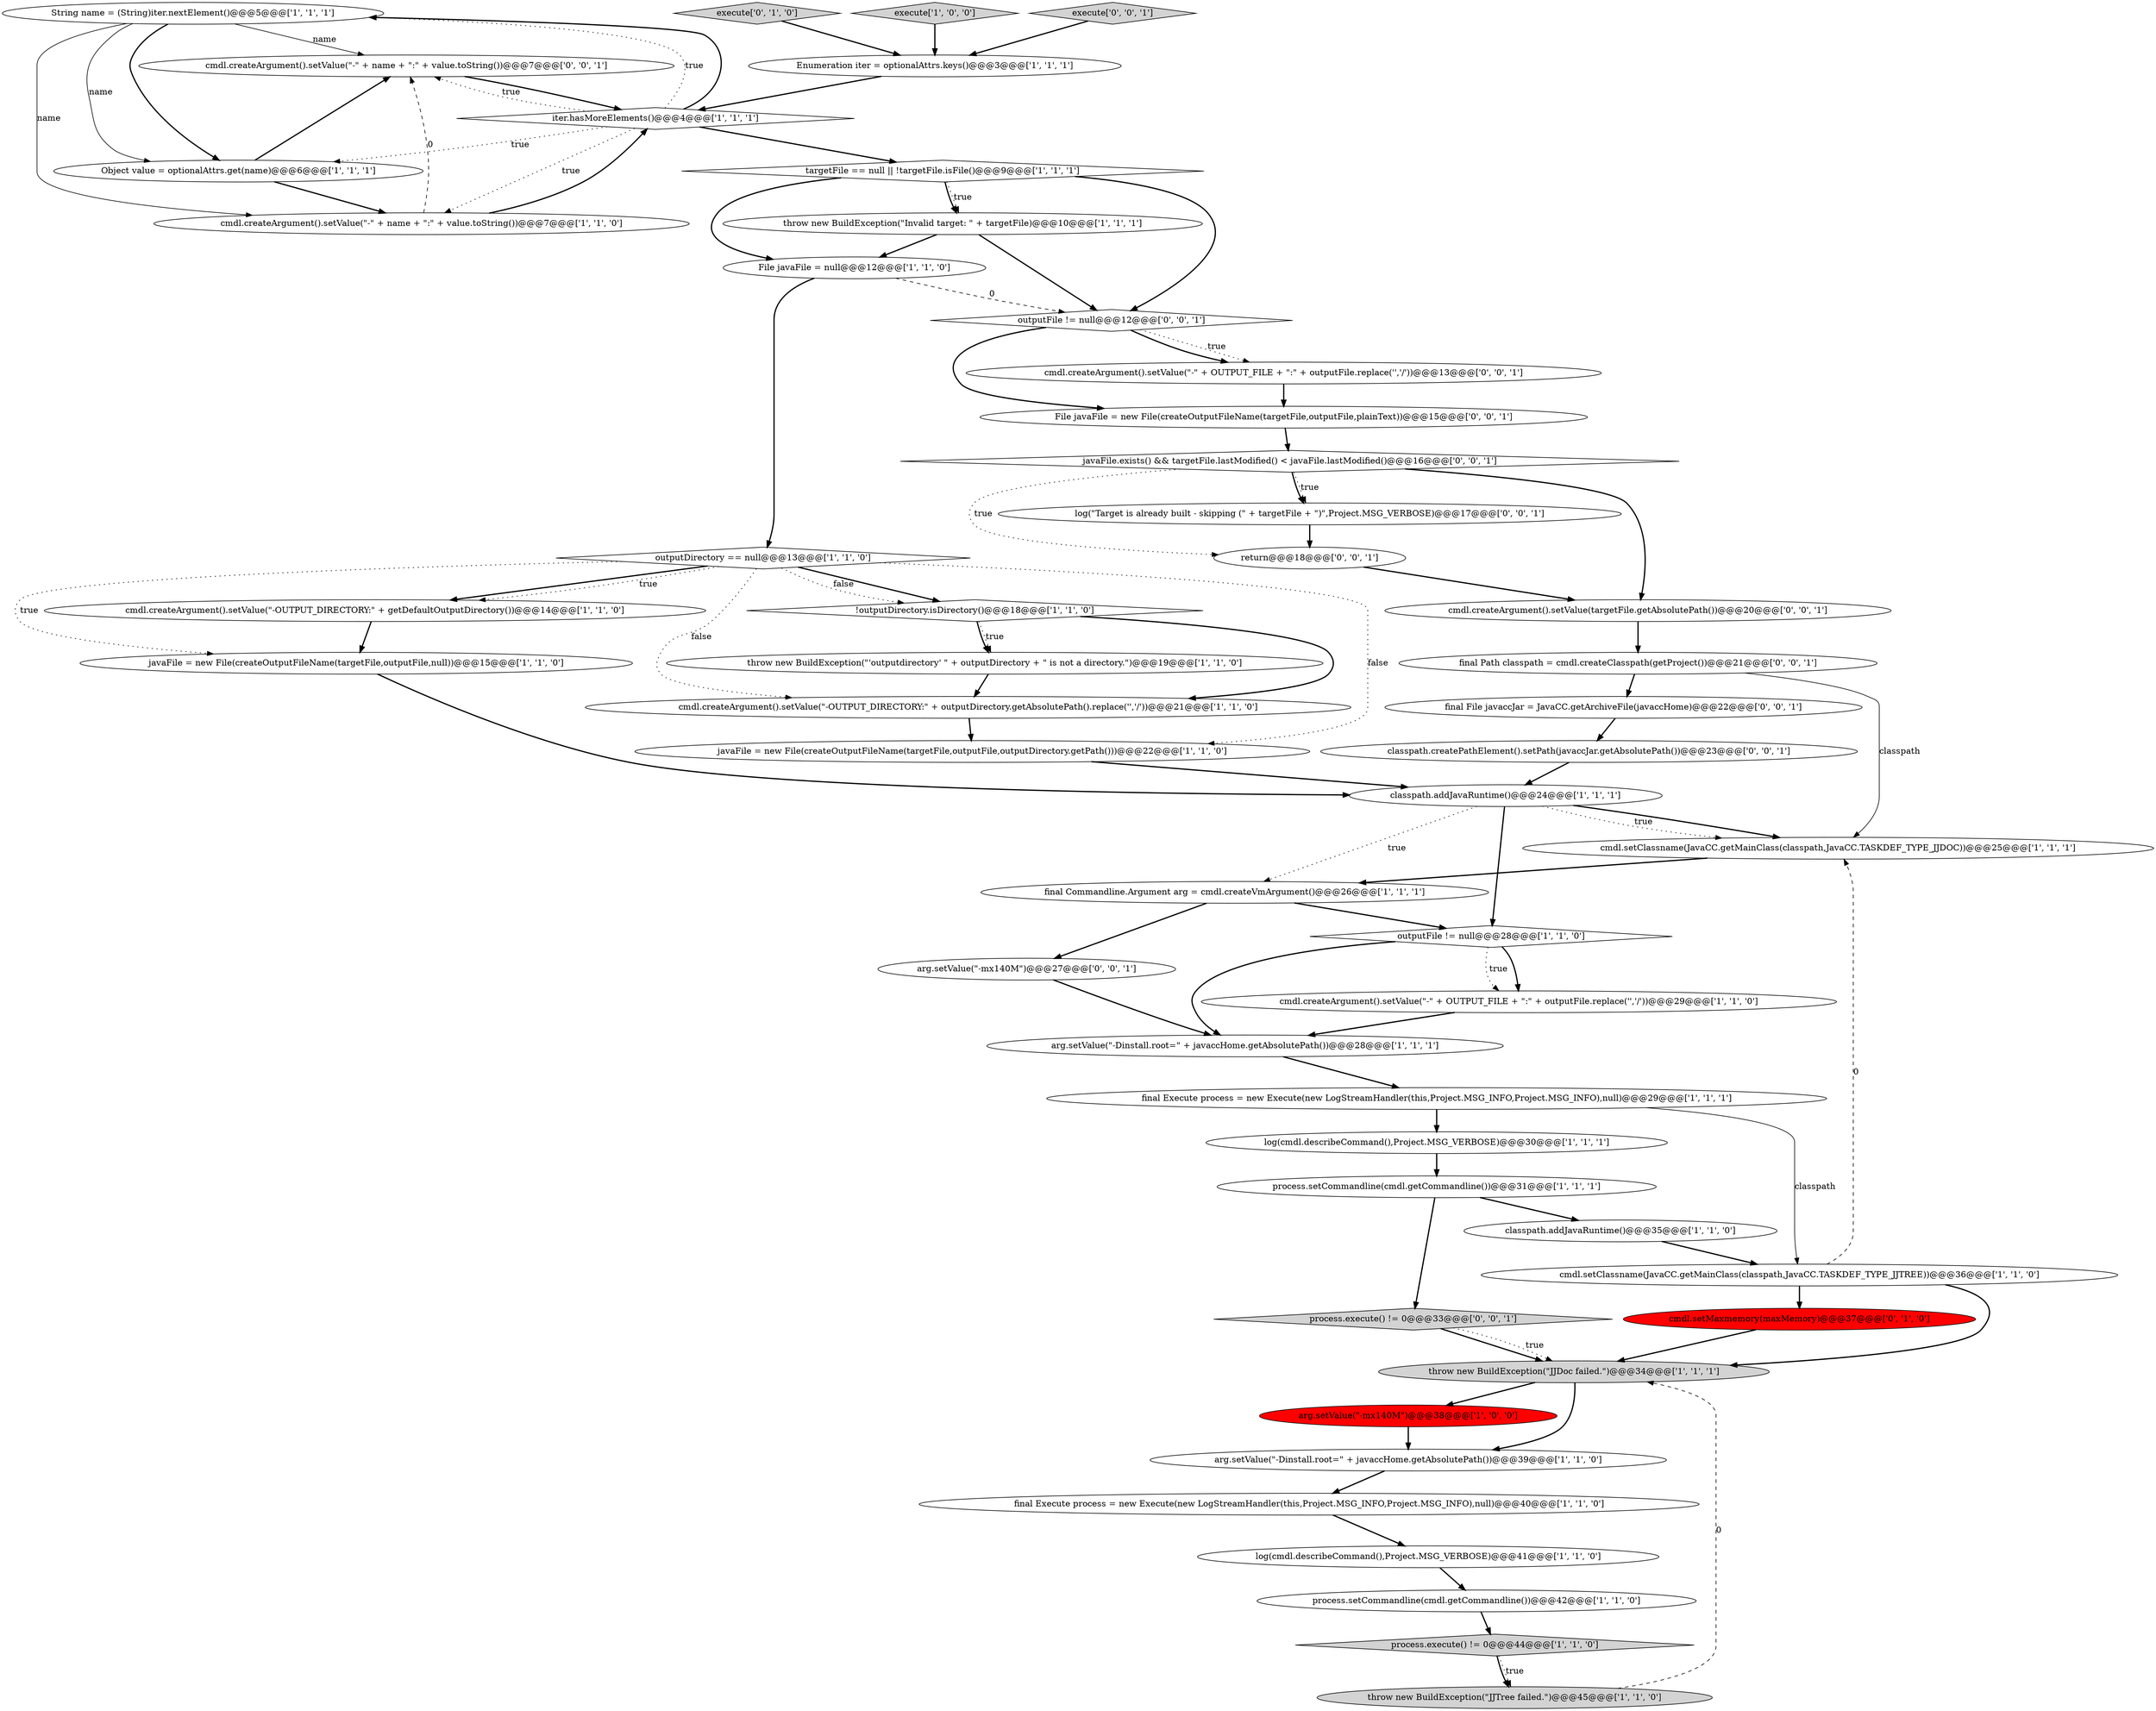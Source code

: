 digraph {
34 [style = filled, label = "String name = (String)iter.nextElement()@@@5@@@['1', '1', '1']", fillcolor = white, shape = ellipse image = "AAA0AAABBB1BBB"];
8 [style = filled, label = "arg.setValue(\"-mx140M\")@@@38@@@['1', '0', '0']", fillcolor = red, shape = ellipse image = "AAA1AAABBB1BBB"];
20 [style = filled, label = "throw new BuildException(\"'outputdirectory' \" + outputDirectory + \" is not a directory.\")@@@19@@@['1', '1', '0']", fillcolor = white, shape = ellipse image = "AAA0AAABBB1BBB"];
14 [style = filled, label = "!outputDirectory.isDirectory()@@@18@@@['1', '1', '0']", fillcolor = white, shape = diamond image = "AAA0AAABBB1BBB"];
39 [style = filled, label = "File javaFile = new File(createOutputFileName(targetFile,outputFile,plainText))@@@15@@@['0', '0', '1']", fillcolor = white, shape = ellipse image = "AAA0AAABBB3BBB"];
49 [style = filled, label = "process.execute() != 0@@@33@@@['0', '0', '1']", fillcolor = lightgray, shape = diamond image = "AAA0AAABBB3BBB"];
50 [style = filled, label = "cmdl.createArgument().setValue(\"-\" + name + \":\" + value.toString())@@@7@@@['0', '0', '1']", fillcolor = white, shape = ellipse image = "AAA0AAABBB3BBB"];
31 [style = filled, label = "process.setCommandline(cmdl.getCommandline())@@@31@@@['1', '1', '1']", fillcolor = white, shape = ellipse image = "AAA0AAABBB1BBB"];
9 [style = filled, label = "arg.setValue(\"-Dinstall.root=\" + javaccHome.getAbsolutePath())@@@39@@@['1', '1', '0']", fillcolor = white, shape = ellipse image = "AAA0AAABBB1BBB"];
3 [style = filled, label = "log(cmdl.describeCommand(),Project.MSG_VERBOSE)@@@30@@@['1', '1', '1']", fillcolor = white, shape = ellipse image = "AAA0AAABBB1BBB"];
29 [style = filled, label = "File javaFile = null@@@12@@@['1', '1', '0']", fillcolor = white, shape = ellipse image = "AAA0AAABBB1BBB"];
48 [style = filled, label = "arg.setValue(\"-mx140M\")@@@27@@@['0', '0', '1']", fillcolor = white, shape = ellipse image = "AAA0AAABBB3BBB"];
23 [style = filled, label = "final Execute process = new Execute(new LogStreamHandler(this,Project.MSG_INFO,Project.MSG_INFO),null)@@@40@@@['1', '1', '0']", fillcolor = white, shape = ellipse image = "AAA0AAABBB1BBB"];
43 [style = filled, label = "return@@@18@@@['0', '0', '1']", fillcolor = white, shape = ellipse image = "AAA0AAABBB3BBB"];
21 [style = filled, label = "cmdl.createArgument().setValue(\"-\" + OUTPUT_FILE + \":\" + outputFile.replace('\','/'))@@@29@@@['1', '1', '0']", fillcolor = white, shape = ellipse image = "AAA0AAABBB1BBB"];
5 [style = filled, label = "iter.hasMoreElements()@@@4@@@['1', '1', '1']", fillcolor = white, shape = diamond image = "AAA0AAABBB1BBB"];
27 [style = filled, label = "execute['1', '0', '0']", fillcolor = lightgray, shape = diamond image = "AAA0AAABBB1BBB"];
30 [style = filled, label = "outputFile != null@@@28@@@['1', '1', '0']", fillcolor = white, shape = diamond image = "AAA0AAABBB1BBB"];
40 [style = filled, label = "outputFile != null@@@12@@@['0', '0', '1']", fillcolor = white, shape = diamond image = "AAA0AAABBB3BBB"];
6 [style = filled, label = "Object value = optionalAttrs.get(name)@@@6@@@['1', '1', '1']", fillcolor = white, shape = ellipse image = "AAA0AAABBB1BBB"];
17 [style = filled, label = "cmdl.createArgument().setValue(\"-OUTPUT_DIRECTORY:\" + outputDirectory.getAbsolutePath().replace('\','/'))@@@21@@@['1', '1', '0']", fillcolor = white, shape = ellipse image = "AAA0AAABBB1BBB"];
35 [style = filled, label = "cmdl.setMaxmemory(maxMemory)@@@37@@@['0', '1', '0']", fillcolor = red, shape = ellipse image = "AAA1AAABBB2BBB"];
33 [style = filled, label = "cmdl.createArgument().setValue(\"-\" + name + \":\" + value.toString())@@@7@@@['1', '1', '0']", fillcolor = white, shape = ellipse image = "AAA0AAABBB1BBB"];
26 [style = filled, label = "process.setCommandline(cmdl.getCommandline())@@@42@@@['1', '1', '0']", fillcolor = white, shape = ellipse image = "AAA0AAABBB1BBB"];
41 [style = filled, label = "log(\"Target is already built - skipping (\" + targetFile + \")\",Project.MSG_VERBOSE)@@@17@@@['0', '0', '1']", fillcolor = white, shape = ellipse image = "AAA0AAABBB3BBB"];
4 [style = filled, label = "throw new BuildException(\"JJDoc failed.\")@@@34@@@['1', '1', '1']", fillcolor = lightgray, shape = ellipse image = "AAA0AAABBB1BBB"];
37 [style = filled, label = "cmdl.createArgument().setValue(\"-\" + OUTPUT_FILE + \":\" + outputFile.replace('\','/'))@@@13@@@['0', '0', '1']", fillcolor = white, shape = ellipse image = "AAA0AAABBB3BBB"];
42 [style = filled, label = "execute['0', '0', '1']", fillcolor = lightgray, shape = diamond image = "AAA0AAABBB3BBB"];
47 [style = filled, label = "javaFile.exists() && targetFile.lastModified() < javaFile.lastModified()@@@16@@@['0', '0', '1']", fillcolor = white, shape = diamond image = "AAA0AAABBB3BBB"];
18 [style = filled, label = "javaFile = new File(createOutputFileName(targetFile,outputFile,outputDirectory.getPath()))@@@22@@@['1', '1', '0']", fillcolor = white, shape = ellipse image = "AAA0AAABBB1BBB"];
28 [style = filled, label = "final Execute process = new Execute(new LogStreamHandler(this,Project.MSG_INFO,Project.MSG_INFO),null)@@@29@@@['1', '1', '1']", fillcolor = white, shape = ellipse image = "AAA0AAABBB1BBB"];
2 [style = filled, label = "throw new BuildException(\"JJTree failed.\")@@@45@@@['1', '1', '0']", fillcolor = lightgray, shape = ellipse image = "AAA0AAABBB1BBB"];
12 [style = filled, label = "log(cmdl.describeCommand(),Project.MSG_VERBOSE)@@@41@@@['1', '1', '0']", fillcolor = white, shape = ellipse image = "AAA0AAABBB1BBB"];
1 [style = filled, label = "cmdl.setClassname(JavaCC.getMainClass(classpath,JavaCC.TASKDEF_TYPE_JJDOC))@@@25@@@['1', '1', '1']", fillcolor = white, shape = ellipse image = "AAA0AAABBB1BBB"];
22 [style = filled, label = "arg.setValue(\"-Dinstall.root=\" + javaccHome.getAbsolutePath())@@@28@@@['1', '1', '1']", fillcolor = white, shape = ellipse image = "AAA0AAABBB1BBB"];
24 [style = filled, label = "process.execute() != 0@@@44@@@['1', '1', '0']", fillcolor = lightgray, shape = diamond image = "AAA0AAABBB1BBB"];
16 [style = filled, label = "final Commandline.Argument arg = cmdl.createVmArgument()@@@26@@@['1', '1', '1']", fillcolor = white, shape = ellipse image = "AAA0AAABBB1BBB"];
38 [style = filled, label = "cmdl.createArgument().setValue(targetFile.getAbsolutePath())@@@20@@@['0', '0', '1']", fillcolor = white, shape = ellipse image = "AAA0AAABBB3BBB"];
25 [style = filled, label = "Enumeration iter = optionalAttrs.keys()@@@3@@@['1', '1', '1']", fillcolor = white, shape = ellipse image = "AAA0AAABBB1BBB"];
45 [style = filled, label = "final Path classpath = cmdl.createClasspath(getProject())@@@21@@@['0', '0', '1']", fillcolor = white, shape = ellipse image = "AAA0AAABBB3BBB"];
10 [style = filled, label = "outputDirectory == null@@@13@@@['1', '1', '0']", fillcolor = white, shape = diamond image = "AAA0AAABBB1BBB"];
44 [style = filled, label = "classpath.createPathElement().setPath(javaccJar.getAbsolutePath())@@@23@@@['0', '0', '1']", fillcolor = white, shape = ellipse image = "AAA0AAABBB3BBB"];
0 [style = filled, label = "javaFile = new File(createOutputFileName(targetFile,outputFile,null))@@@15@@@['1', '1', '0']", fillcolor = white, shape = ellipse image = "AAA0AAABBB1BBB"];
11 [style = filled, label = "throw new BuildException(\"Invalid target: \" + targetFile)@@@10@@@['1', '1', '1']", fillcolor = white, shape = ellipse image = "AAA0AAABBB1BBB"];
32 [style = filled, label = "cmdl.createArgument().setValue(\"-OUTPUT_DIRECTORY:\" + getDefaultOutputDirectory())@@@14@@@['1', '1', '0']", fillcolor = white, shape = ellipse image = "AAA0AAABBB1BBB"];
13 [style = filled, label = "classpath.addJavaRuntime()@@@35@@@['1', '1', '0']", fillcolor = white, shape = ellipse image = "AAA0AAABBB1BBB"];
19 [style = filled, label = "classpath.addJavaRuntime()@@@24@@@['1', '1', '1']", fillcolor = white, shape = ellipse image = "AAA0AAABBB1BBB"];
15 [style = filled, label = "cmdl.setClassname(JavaCC.getMainClass(classpath,JavaCC.TASKDEF_TYPE_JJTREE))@@@36@@@['1', '1', '0']", fillcolor = white, shape = ellipse image = "AAA0AAABBB1BBB"];
46 [style = filled, label = "final File javaccJar = JavaCC.getArchiveFile(javaccHome)@@@22@@@['0', '0', '1']", fillcolor = white, shape = ellipse image = "AAA0AAABBB3BBB"];
7 [style = filled, label = "targetFile == null || !targetFile.isFile()@@@9@@@['1', '1', '1']", fillcolor = white, shape = diamond image = "AAA0AAABBB1BBB"];
36 [style = filled, label = "execute['0', '1', '0']", fillcolor = lightgray, shape = diamond image = "AAA0AAABBB2BBB"];
32->0 [style = bold, label=""];
44->19 [style = bold, label=""];
11->29 [style = bold, label=""];
33->50 [style = dashed, label="0"];
14->17 [style = bold, label=""];
10->32 [style = bold, label=""];
40->37 [style = dotted, label="true"];
10->32 [style = dotted, label="true"];
5->34 [style = bold, label=""];
19->1 [style = bold, label=""];
50->5 [style = bold, label=""];
4->8 [style = bold, label=""];
23->12 [style = bold, label=""];
49->4 [style = bold, label=""];
39->47 [style = bold, label=""];
28->3 [style = bold, label=""];
45->1 [style = solid, label="classpath"];
27->25 [style = bold, label=""];
40->37 [style = bold, label=""];
14->20 [style = bold, label=""];
7->29 [style = bold, label=""];
7->11 [style = bold, label=""];
10->14 [style = bold, label=""];
0->19 [style = bold, label=""];
18->19 [style = bold, label=""];
5->6 [style = dotted, label="true"];
38->45 [style = bold, label=""];
5->33 [style = dotted, label="true"];
26->24 [style = bold, label=""];
15->35 [style = bold, label=""];
47->43 [style = dotted, label="true"];
36->25 [style = bold, label=""];
47->41 [style = dotted, label="true"];
5->34 [style = dotted, label="true"];
21->22 [style = bold, label=""];
1->16 [style = bold, label=""];
47->41 [style = bold, label=""];
34->50 [style = solid, label="name"];
10->0 [style = dotted, label="true"];
5->7 [style = bold, label=""];
13->15 [style = bold, label=""];
45->46 [style = bold, label=""];
41->43 [style = bold, label=""];
2->4 [style = dashed, label="0"];
46->44 [style = bold, label=""];
4->9 [style = bold, label=""];
19->1 [style = dotted, label="true"];
42->25 [style = bold, label=""];
31->13 [style = bold, label=""];
22->28 [style = bold, label=""];
31->49 [style = bold, label=""];
33->5 [style = bold, label=""];
30->21 [style = bold, label=""];
40->39 [style = bold, label=""];
43->38 [style = bold, label=""];
7->11 [style = dotted, label="true"];
6->33 [style = bold, label=""];
10->17 [style = dotted, label="false"];
16->30 [style = bold, label=""];
16->48 [style = bold, label=""];
29->40 [style = dashed, label="0"];
15->1 [style = dashed, label="0"];
29->10 [style = bold, label=""];
25->5 [style = bold, label=""];
5->50 [style = dotted, label="true"];
37->39 [style = bold, label=""];
7->40 [style = bold, label=""];
10->18 [style = dotted, label="false"];
49->4 [style = dotted, label="true"];
20->17 [style = bold, label=""];
30->22 [style = bold, label=""];
34->33 [style = solid, label="name"];
24->2 [style = bold, label=""];
3->31 [style = bold, label=""];
10->14 [style = dotted, label="false"];
48->22 [style = bold, label=""];
12->26 [style = bold, label=""];
11->40 [style = bold, label=""];
47->38 [style = bold, label=""];
30->21 [style = dotted, label="true"];
35->4 [style = bold, label=""];
9->23 [style = bold, label=""];
14->20 [style = dotted, label="true"];
34->6 [style = solid, label="name"];
34->6 [style = bold, label=""];
6->50 [style = bold, label=""];
15->4 [style = bold, label=""];
8->9 [style = bold, label=""];
19->16 [style = dotted, label="true"];
24->2 [style = dotted, label="true"];
28->15 [style = solid, label="classpath"];
17->18 [style = bold, label=""];
19->30 [style = bold, label=""];
}
